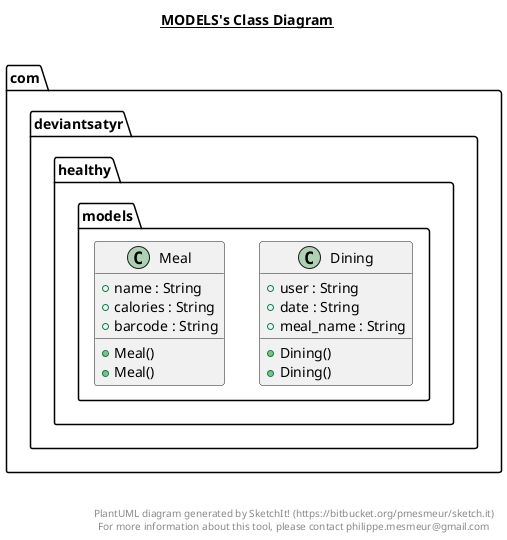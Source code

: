 @startuml

title __MODELS's Class Diagram__\n

  package com.deviantsatyr.healthy {
    package com.deviantsatyr.healthy.models {
      class Dining {
          + user : String
          + date : String
          + meal_name : String
          + Dining()
          + Dining()
      }
    }
  }
  

  package com.deviantsatyr.healthy {
    package com.deviantsatyr.healthy.models {
      class Meal {
          + name : String
          + calories : String
          + barcode : String
          + Meal()
          + Meal()
      }
    }
  }
  



right footer


PlantUML diagram generated by SketchIt! (https://bitbucket.org/pmesmeur/sketch.it)
For more information about this tool, please contact philippe.mesmeur@gmail.com
endfooter

@enduml
